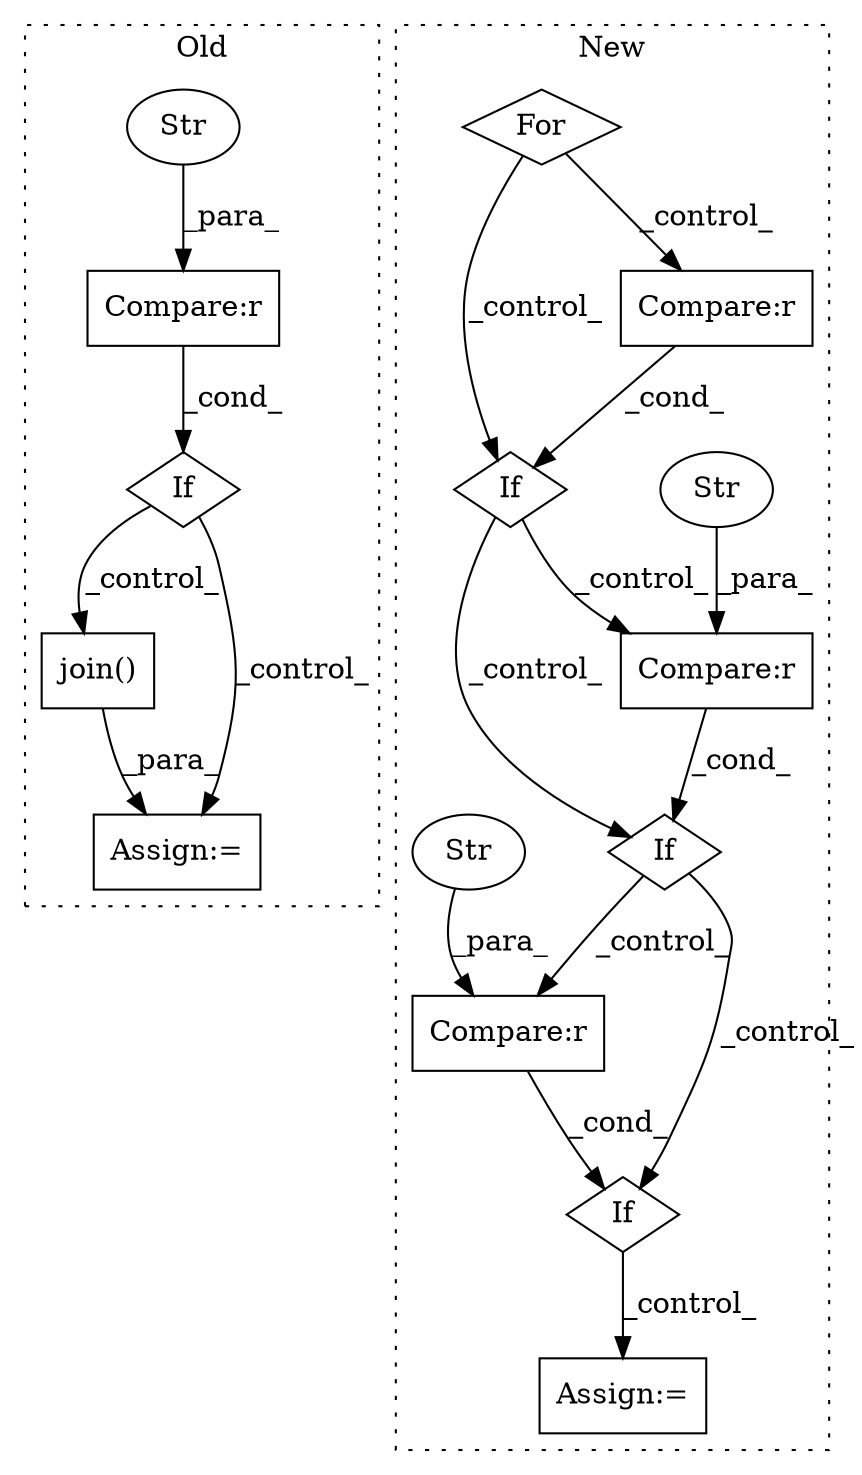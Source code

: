 digraph G {
subgraph cluster0 {
1 [label="join()" a="75" s="7485,7541" l="13,1" shape="box"];
3 [label="Assign:=" a="68" s="7482" l="3" shape="box"];
7 [label="If" a="96" s="7286" l="3" shape="diamond"];
8 [label="Compare:r" a="40" s="7289" l="23" shape="box"];
9 [label="Str" a="66" s="7310" l="2" shape="ellipse"];
label = "Old";
style="dotted";
}
subgraph cluster1 {
2 [label="If" a="96" s="9472" l="3" shape="diamond"];
4 [label="Assign:=" a="68" s="9707" l="3" shape="box"];
5 [label="Compare:r" a="40" s="9504" l="23" shape="box"];
6 [label="Str" a="66" s="9525" l="2" shape="ellipse"];
10 [label="If" a="96" s="9655" l="3" shape="diamond"];
11 [label="For" a="107" s="9248,9290" l="4,14" shape="diamond"];
12 [label="If" a="96" s="9400" l="3" shape="diamond"];
13 [label="Compare:r" a="40" s="9403" l="30" shape="box"];
14 [label="Compare:r" a="40" s="9658" l="25" shape="box"];
15 [label="Str" a="66" s="9681" l="2" shape="ellipse"];
label = "New";
style="dotted";
}
1 -> 3 [label="_para_"];
2 -> 10 [label="_control_"];
2 -> 14 [label="_control_"];
5 -> 2 [label="_cond_"];
6 -> 5 [label="_para_"];
7 -> 3 [label="_control_"];
7 -> 1 [label="_control_"];
8 -> 7 [label="_cond_"];
9 -> 8 [label="_para_"];
10 -> 4 [label="_control_"];
11 -> 13 [label="_control_"];
11 -> 12 [label="_control_"];
12 -> 5 [label="_control_"];
12 -> 2 [label="_control_"];
13 -> 12 [label="_cond_"];
14 -> 10 [label="_cond_"];
15 -> 14 [label="_para_"];
}